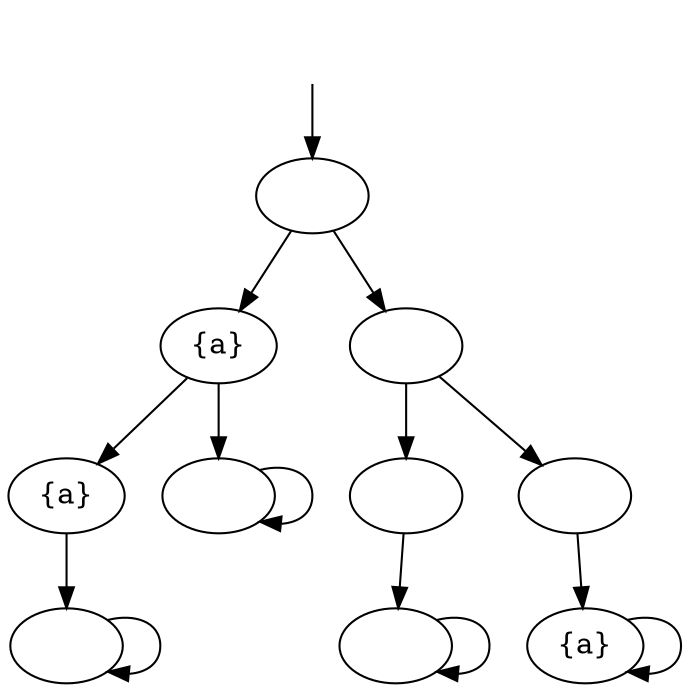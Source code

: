 digraph graphname {
        _init [style="invis"];
        _init -> s0[label=""];
        s0[label=""];
        s1[label="{a}"];
        s2[label=""];
        s3[label="{a}"];
        s4[label=""];
        s5[label=""];
        s6[label=""];
        s7[label=""];
        s8[label=""];
        s9[label="{a}"];
        s0 -> s1 [label=""];
        s0 -> s2 [label=""];
        s1 -> s3 [label=""];
        s1 -> s4 [label=""];
        s2 -> s5 [label=""];
        s2 -> s6 [label=""];
        s3 -> s7 [label=""];
        s4 -> s4 [label=""];
        s5 -> s8 [label=""];
        s6 -> s9 [label=""];
        s7 -> s7 [label=""];
        s8 -> s8 [label=""];
        s9 -> s9 [label=""];
}
